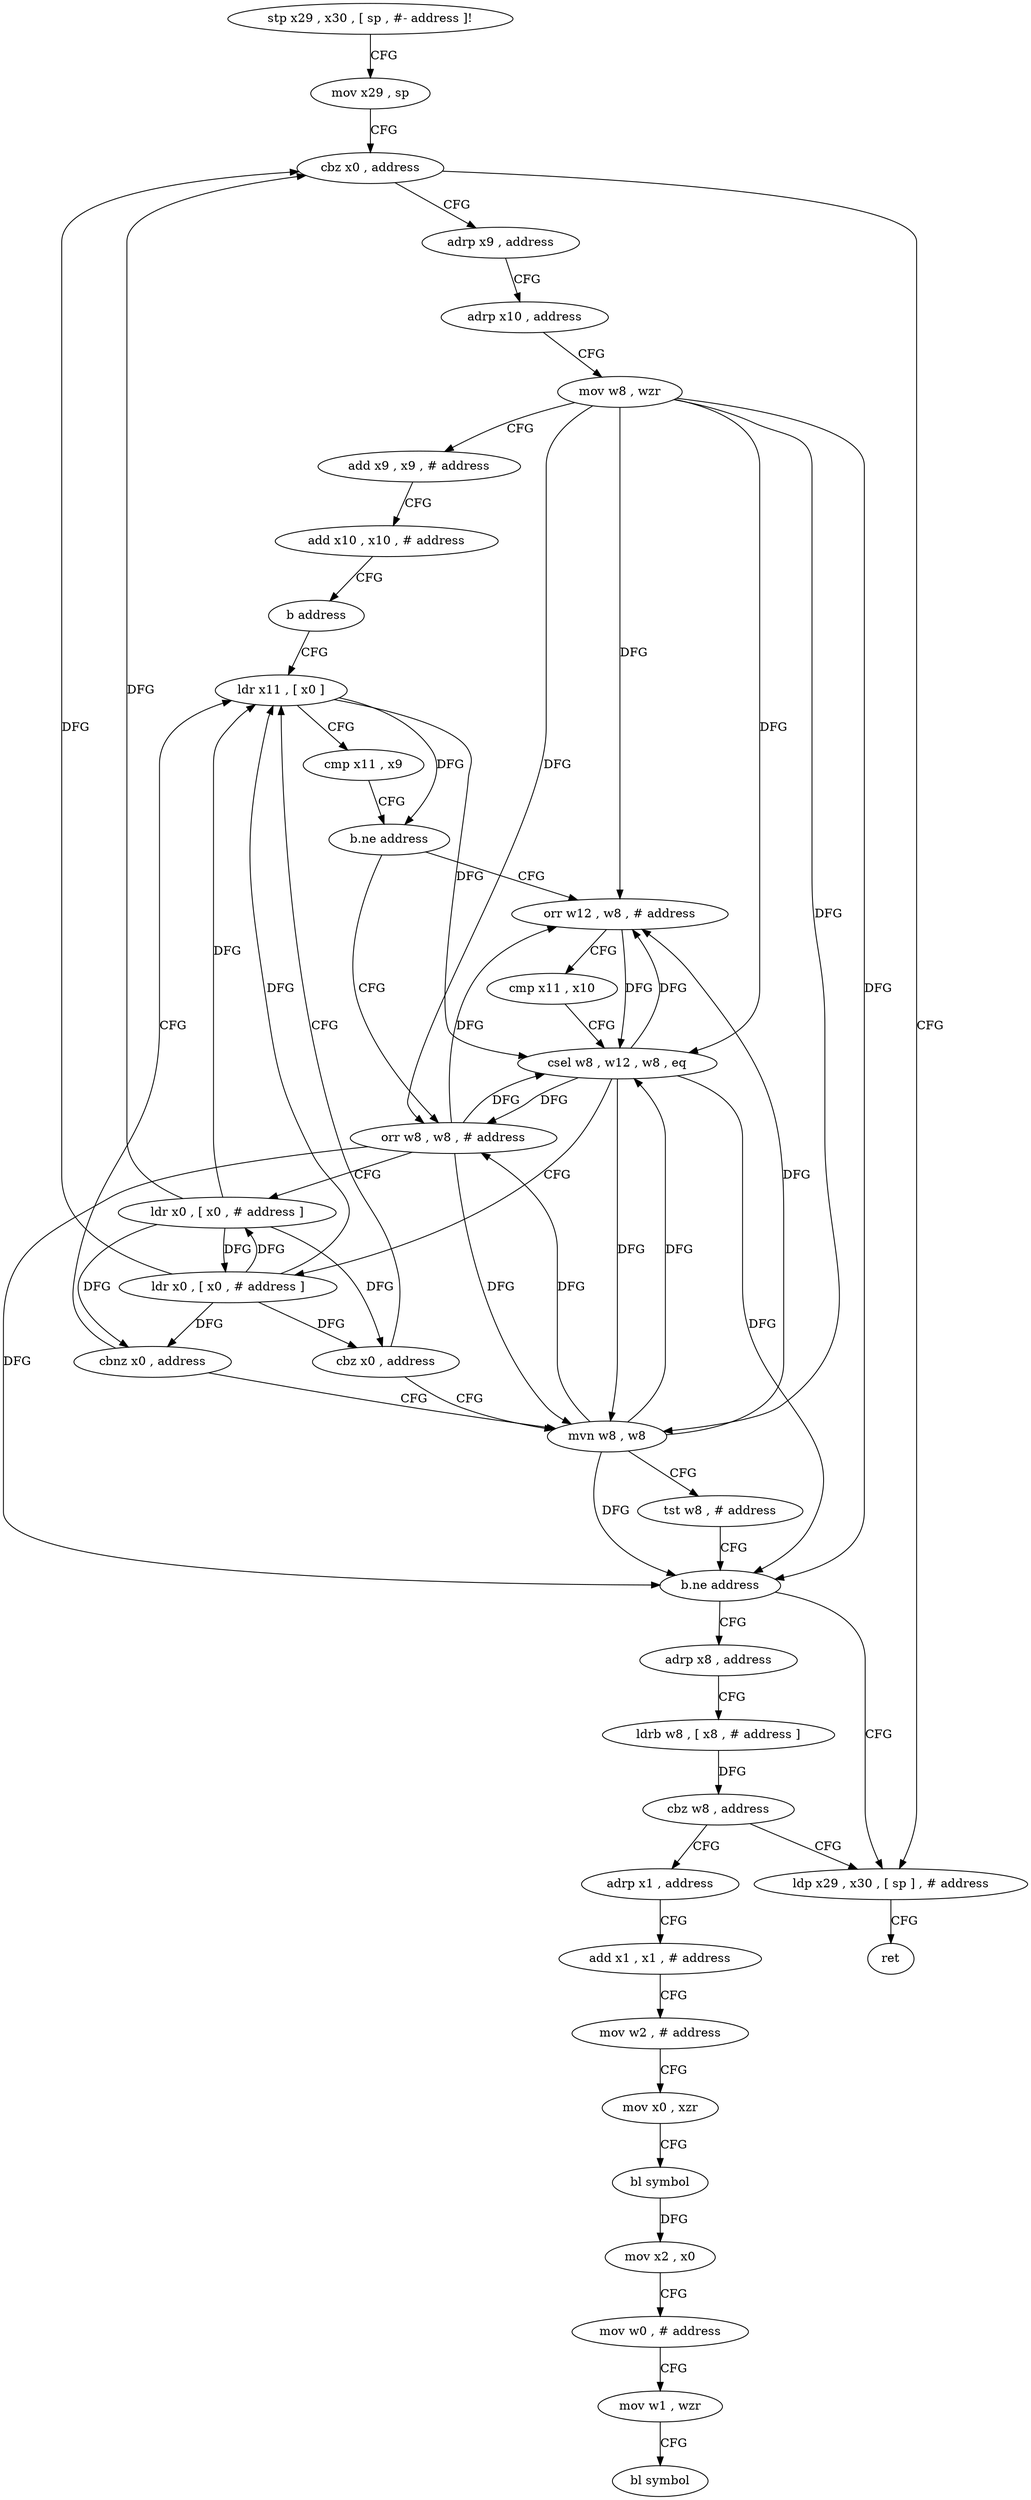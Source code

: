 digraph "func" {
"4241528" [label = "stp x29 , x30 , [ sp , #- address ]!" ]
"4241532" [label = "mov x29 , sp" ]
"4241536" [label = "cbz x0 , address" ]
"4241632" [label = "ldp x29 , x30 , [ sp ] , # address" ]
"4241540" [label = "adrp x9 , address" ]
"4241636" [label = "ret" ]
"4241544" [label = "adrp x10 , address" ]
"4241548" [label = "mov w8 , wzr" ]
"4241552" [label = "add x9 , x9 , # address" ]
"4241556" [label = "add x10 , x10 , # address" ]
"4241560" [label = "b address" ]
"4241584" [label = "ldr x11 , [ x0 ]" ]
"4241588" [label = "cmp x11 , x9" ]
"4241592" [label = "b.ne address" ]
"4241564" [label = "orr w12 , w8 , # address" ]
"4241596" [label = "orr w8 , w8 , # address" ]
"4241568" [label = "cmp x11 , x10" ]
"4241572" [label = "csel w8 , w12 , w8 , eq" ]
"4241576" [label = "ldr x0 , [ x0 , # address ]" ]
"4241580" [label = "cbz x0 , address" ]
"4241608" [label = "mvn w8 , w8" ]
"4241600" [label = "ldr x0 , [ x0 , # address ]" ]
"4241604" [label = "cbnz x0 , address" ]
"4241612" [label = "tst w8 , # address" ]
"4241616" [label = "b.ne address" ]
"4241620" [label = "adrp x8 , address" ]
"4241624" [label = "ldrb w8 , [ x8 , # address ]" ]
"4241628" [label = "cbz w8 , address" ]
"4241640" [label = "adrp x1 , address" ]
"4241644" [label = "add x1 , x1 , # address" ]
"4241648" [label = "mov w2 , # address" ]
"4241652" [label = "mov x0 , xzr" ]
"4241656" [label = "bl symbol" ]
"4241660" [label = "mov x2 , x0" ]
"4241664" [label = "mov w0 , # address" ]
"4241668" [label = "mov w1 , wzr" ]
"4241672" [label = "bl symbol" ]
"4241528" -> "4241532" [ label = "CFG" ]
"4241532" -> "4241536" [ label = "CFG" ]
"4241536" -> "4241632" [ label = "CFG" ]
"4241536" -> "4241540" [ label = "CFG" ]
"4241632" -> "4241636" [ label = "CFG" ]
"4241540" -> "4241544" [ label = "CFG" ]
"4241544" -> "4241548" [ label = "CFG" ]
"4241548" -> "4241552" [ label = "CFG" ]
"4241548" -> "4241564" [ label = "DFG" ]
"4241548" -> "4241596" [ label = "DFG" ]
"4241548" -> "4241572" [ label = "DFG" ]
"4241548" -> "4241608" [ label = "DFG" ]
"4241548" -> "4241616" [ label = "DFG" ]
"4241552" -> "4241556" [ label = "CFG" ]
"4241556" -> "4241560" [ label = "CFG" ]
"4241560" -> "4241584" [ label = "CFG" ]
"4241584" -> "4241588" [ label = "CFG" ]
"4241584" -> "4241592" [ label = "DFG" ]
"4241584" -> "4241572" [ label = "DFG" ]
"4241588" -> "4241592" [ label = "CFG" ]
"4241592" -> "4241564" [ label = "CFG" ]
"4241592" -> "4241596" [ label = "CFG" ]
"4241564" -> "4241568" [ label = "CFG" ]
"4241564" -> "4241572" [ label = "DFG" ]
"4241596" -> "4241600" [ label = "CFG" ]
"4241596" -> "4241564" [ label = "DFG" ]
"4241596" -> "4241572" [ label = "DFG" ]
"4241596" -> "4241608" [ label = "DFG" ]
"4241596" -> "4241616" [ label = "DFG" ]
"4241568" -> "4241572" [ label = "CFG" ]
"4241572" -> "4241576" [ label = "CFG" ]
"4241572" -> "4241564" [ label = "DFG" ]
"4241572" -> "4241596" [ label = "DFG" ]
"4241572" -> "4241608" [ label = "DFG" ]
"4241572" -> "4241616" [ label = "DFG" ]
"4241576" -> "4241580" [ label = "DFG" ]
"4241576" -> "4241536" [ label = "DFG" ]
"4241576" -> "4241584" [ label = "DFG" ]
"4241576" -> "4241600" [ label = "DFG" ]
"4241576" -> "4241604" [ label = "DFG" ]
"4241580" -> "4241608" [ label = "CFG" ]
"4241580" -> "4241584" [ label = "CFG" ]
"4241608" -> "4241612" [ label = "CFG" ]
"4241608" -> "4241564" [ label = "DFG" ]
"4241608" -> "4241596" [ label = "DFG" ]
"4241608" -> "4241572" [ label = "DFG" ]
"4241608" -> "4241616" [ label = "DFG" ]
"4241600" -> "4241604" [ label = "DFG" ]
"4241600" -> "4241536" [ label = "DFG" ]
"4241600" -> "4241584" [ label = "DFG" ]
"4241600" -> "4241576" [ label = "DFG" ]
"4241600" -> "4241580" [ label = "DFG" ]
"4241604" -> "4241584" [ label = "CFG" ]
"4241604" -> "4241608" [ label = "CFG" ]
"4241612" -> "4241616" [ label = "CFG" ]
"4241616" -> "4241632" [ label = "CFG" ]
"4241616" -> "4241620" [ label = "CFG" ]
"4241620" -> "4241624" [ label = "CFG" ]
"4241624" -> "4241628" [ label = "DFG" ]
"4241628" -> "4241640" [ label = "CFG" ]
"4241628" -> "4241632" [ label = "CFG" ]
"4241640" -> "4241644" [ label = "CFG" ]
"4241644" -> "4241648" [ label = "CFG" ]
"4241648" -> "4241652" [ label = "CFG" ]
"4241652" -> "4241656" [ label = "CFG" ]
"4241656" -> "4241660" [ label = "DFG" ]
"4241660" -> "4241664" [ label = "CFG" ]
"4241664" -> "4241668" [ label = "CFG" ]
"4241668" -> "4241672" [ label = "CFG" ]
}

